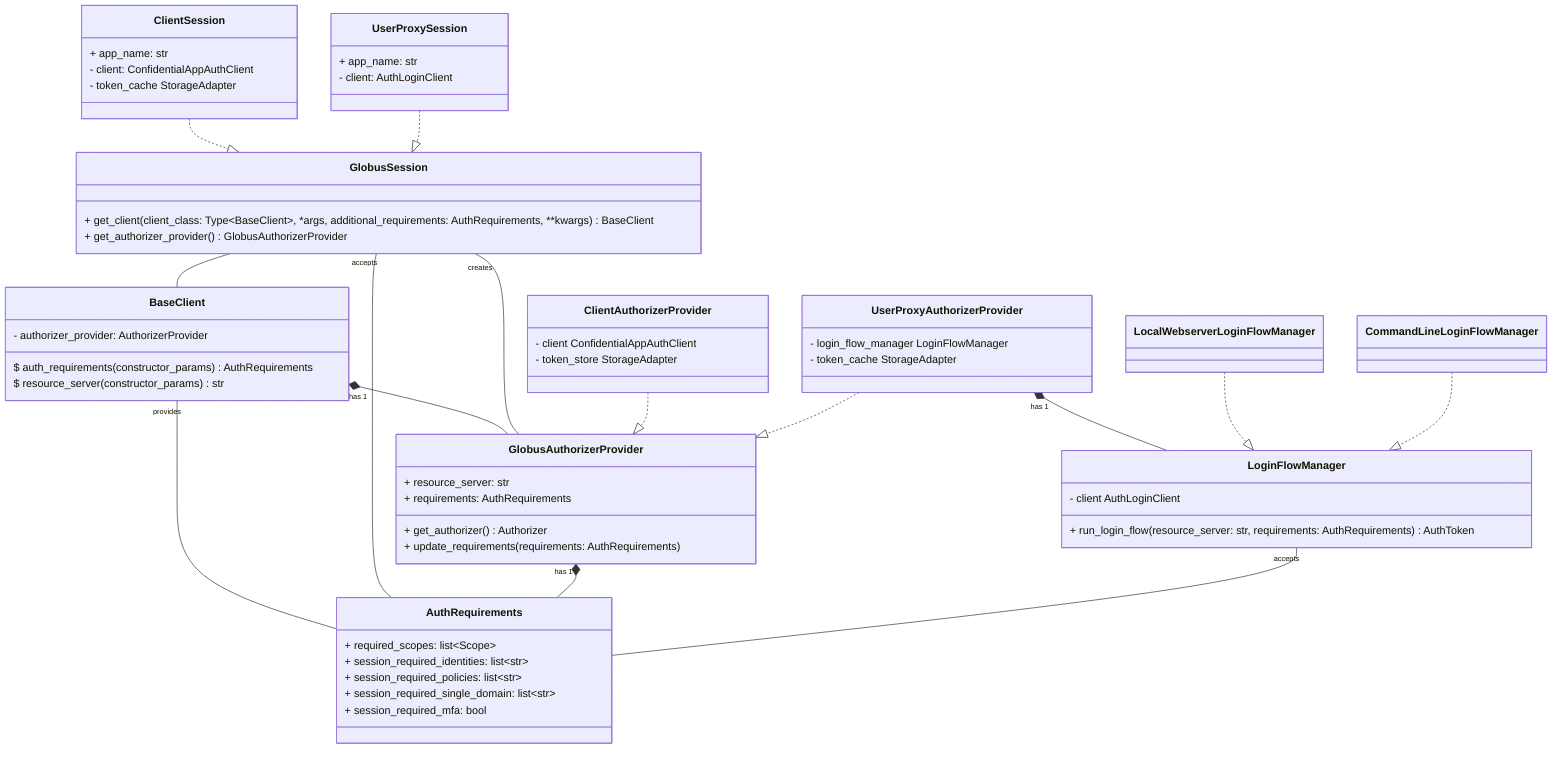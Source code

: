 classDiagram
    class BaseClient {
        - authorizer_provider: AuthorizerProvider
        $ auth_requirements(constructor_params) AuthRequirements
        $ resource_server(constructor_params) str
    }

    BaseClient "has 1" *-- GlobusAuthorizerProvider
    BaseClient "provides" -- AuthRequirements

    class GlobusSession {
        + get_client(client_class: Type~BaseClient~, *args, additional_requirements: AuthRequirements, **kwargs) BaseClient
        + get_authorizer_provider() GlobusAuthorizerProvider
    }
    GlobusSession "creates" -- BaseClient
    GlobusSession "creates" -- GlobusAuthorizerProvider
    GlobusSession "accepts" -- AuthRequirements

    class ClientSession {
        + app_name: str
        - client: ConfidentialAppAuthClient
        - token_cache StorageAdapter
    }
    ClientSession ..|> GlobusSession

    class UserProxySession {
        + app_name: str
        - client: AuthLoginClient
    }
    UserProxySession ..|> GlobusSession

    class GlobusAuthorizerProvider {
        + resource_server: str
        + requirements: AuthRequirements
        + get_authorizer() Authorizer
        + update_requirements(requirements: AuthRequirements)
    }

    GlobusAuthorizerProvider "has 1" *-- AuthRequirements

    class ClientAuthorizerProvider {
        - client ConfidentialAppAuthClient
        - token_store StorageAdapter
    }
    ClientAuthorizerProvider ..|> GlobusAuthorizerProvider

    class UserProxyAuthorizerProvider {
        - login_flow_manager LoginFlowManager
        - token_cache StorageAdapter
    }
    UserProxyAuthorizerProvider ..|> GlobusAuthorizerProvider
    UserProxyAuthorizerProvider "has 1" *-- LoginFlowManager

    class AuthRequirements {
        + required_scopes: list~Scope~
        + session_required_identities: list~str~
        + session_required_policies: list~str~
        + session_required_single_domain: list~str~
        + session_required_mfa: bool
    }

    class LoginFlowManager {
        - client AuthLoginClient
        + run_login_flow(resource_server: str, requirements: AuthRequirements) AuthToken
    }

    LoginFlowManager "accepts" -- AuthRequirements

    class LocalWebserverLoginFlowManager
    LocalWebserverLoginFlowManager ..|> LoginFlowManager

    class CommandLineLoginFlowManager
    CommandLineLoginFlowManager ..|> LoginFlowManager